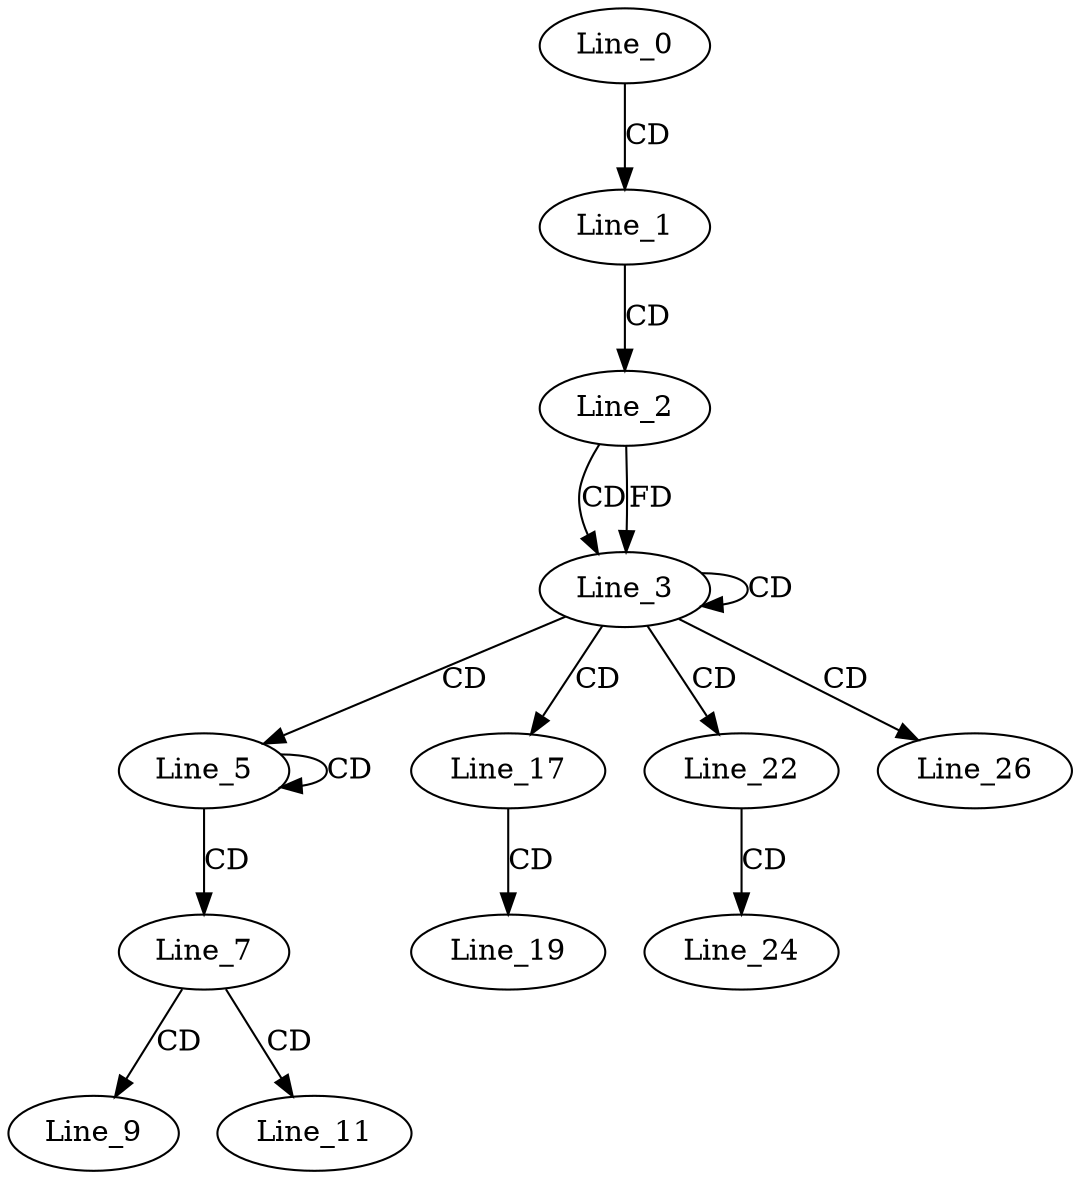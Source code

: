 digraph G {
  Line_0;
  Line_1;
  Line_2;
  Line_3;
  Line_3;
  Line_5;
  Line_5;
  Line_7;
  Line_9;
  Line_11;
  Line_17;
  Line_19;
  Line_22;
  Line_24;
  Line_26;
  Line_0 -> Line_1 [ label="CD" ];
  Line_1 -> Line_2 [ label="CD" ];
  Line_2 -> Line_3 [ label="CD" ];
  Line_3 -> Line_3 [ label="CD" ];
  Line_2 -> Line_3 [ label="FD" ];
  Line_3 -> Line_5 [ label="CD" ];
  Line_5 -> Line_5 [ label="CD" ];
  Line_5 -> Line_7 [ label="CD" ];
  Line_7 -> Line_9 [ label="CD" ];
  Line_7 -> Line_11 [ label="CD" ];
  Line_3 -> Line_17 [ label="CD" ];
  Line_17 -> Line_19 [ label="CD" ];
  Line_3 -> Line_22 [ label="CD" ];
  Line_22 -> Line_24 [ label="CD" ];
  Line_3 -> Line_26 [ label="CD" ];
}
